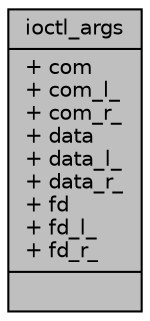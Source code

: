 digraph "ioctl_args"
{
 // LATEX_PDF_SIZE
  edge [fontname="Helvetica",fontsize="10",labelfontname="Helvetica",labelfontsize="10"];
  node [fontname="Helvetica",fontsize="10",shape=record];
  Node1 [label="{ioctl_args\n|+ com\l+ com_l_\l+ com_r_\l+ data\l+ data_l_\l+ data_r_\l+ fd\l+ fd_l_\l+ fd_r_\l|}",height=0.2,width=0.4,color="black", fillcolor="grey75", style="filled", fontcolor="black",tooltip=" "];
}
